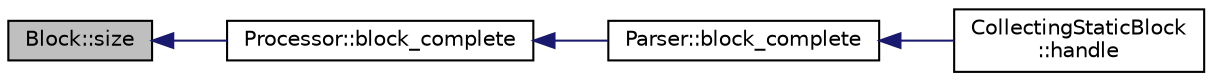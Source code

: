 digraph "Block::size"
{
 // INTERACTIVE_SVG=YES
  edge [fontname="Helvetica",fontsize="10",labelfontname="Helvetica",labelfontsize="10"];
  node [fontname="Helvetica",fontsize="10",shape=record];
  rankdir="LR";
  Node1 [label="Block::size",height=0.2,width=0.4,color="black", fillcolor="grey75", style="filled" fontcolor="black"];
  Node1 -> Node2 [dir="back",color="midnightblue",fontsize="10",style="solid",fontname="Helvetica"];
  Node2 [label="Processor::block_complete",height=0.2,width=0.4,color="black", fillcolor="white", style="filled",URL="$class_processor.html#aad1910156d59b83f3f22a1381b2ba629"];
  Node2 -> Node3 [dir="back",color="midnightblue",fontsize="10",style="solid",fontname="Helvetica"];
  Node3 [label="Parser::block_complete",height=0.2,width=0.4,color="black", fillcolor="white", style="filled",URL="$class_parser.html#a28ac7a33c7b7f22723f6b7b3b1c81f39"];
  Node3 -> Node4 [dir="back",color="midnightblue",fontsize="10",style="solid",fontname="Helvetica"];
  Node4 [label="CollectingStaticBlock\l::handle",height=0.2,width=0.4,color="black", fillcolor="white", style="filled",URL="$class_collecting_static_block.html#ae3b1cc7db819dafaff6e5964e0b0ccbe"];
}
